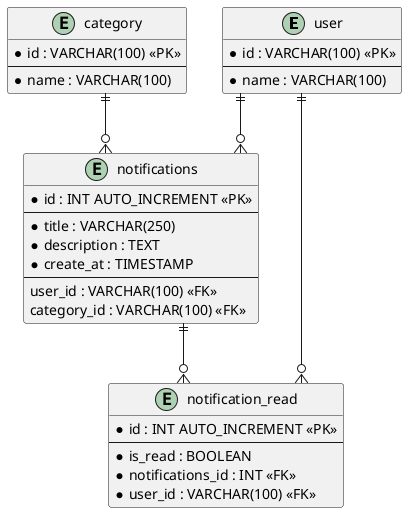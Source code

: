 @startuml   notification

' hide the spot
' hide circle

' avoid problems with angled crows feet
skinparam linetype ortho


entity "user" as e01{
    * id : VARCHAR(100) <<PK>>
    --
    * name : VARCHAR(100)
}

entity "notifications" as e02{
    * id : INT AUTO_INCREMENT <<PK>>
    --
    * title : VARCHAR(250)
    * description : TEXT
    * create_at : TIMESTAMP
    --
    user_id : VARCHAR(100) <<FK>>
    category_id : VARCHAR(100) <<FK>>
}

entity "category" as e03{
    * id : VARCHAR(100) <<PK>>
    --
    * name : VARCHAR(100)
}

entity "notification_read" as e04{
    * id : INT AUTO_INCREMENT <<PK>>
    --
    * is_read : BOOLEAN
    * notifications_id : INT <<FK>>
    * user_id : VARCHAR(100) <<FK>>
}

e01 ||--o{ e02
e01 ||--o{ e04

e02 ||--o{ e04

e03 ||--o{ e02

@enduml